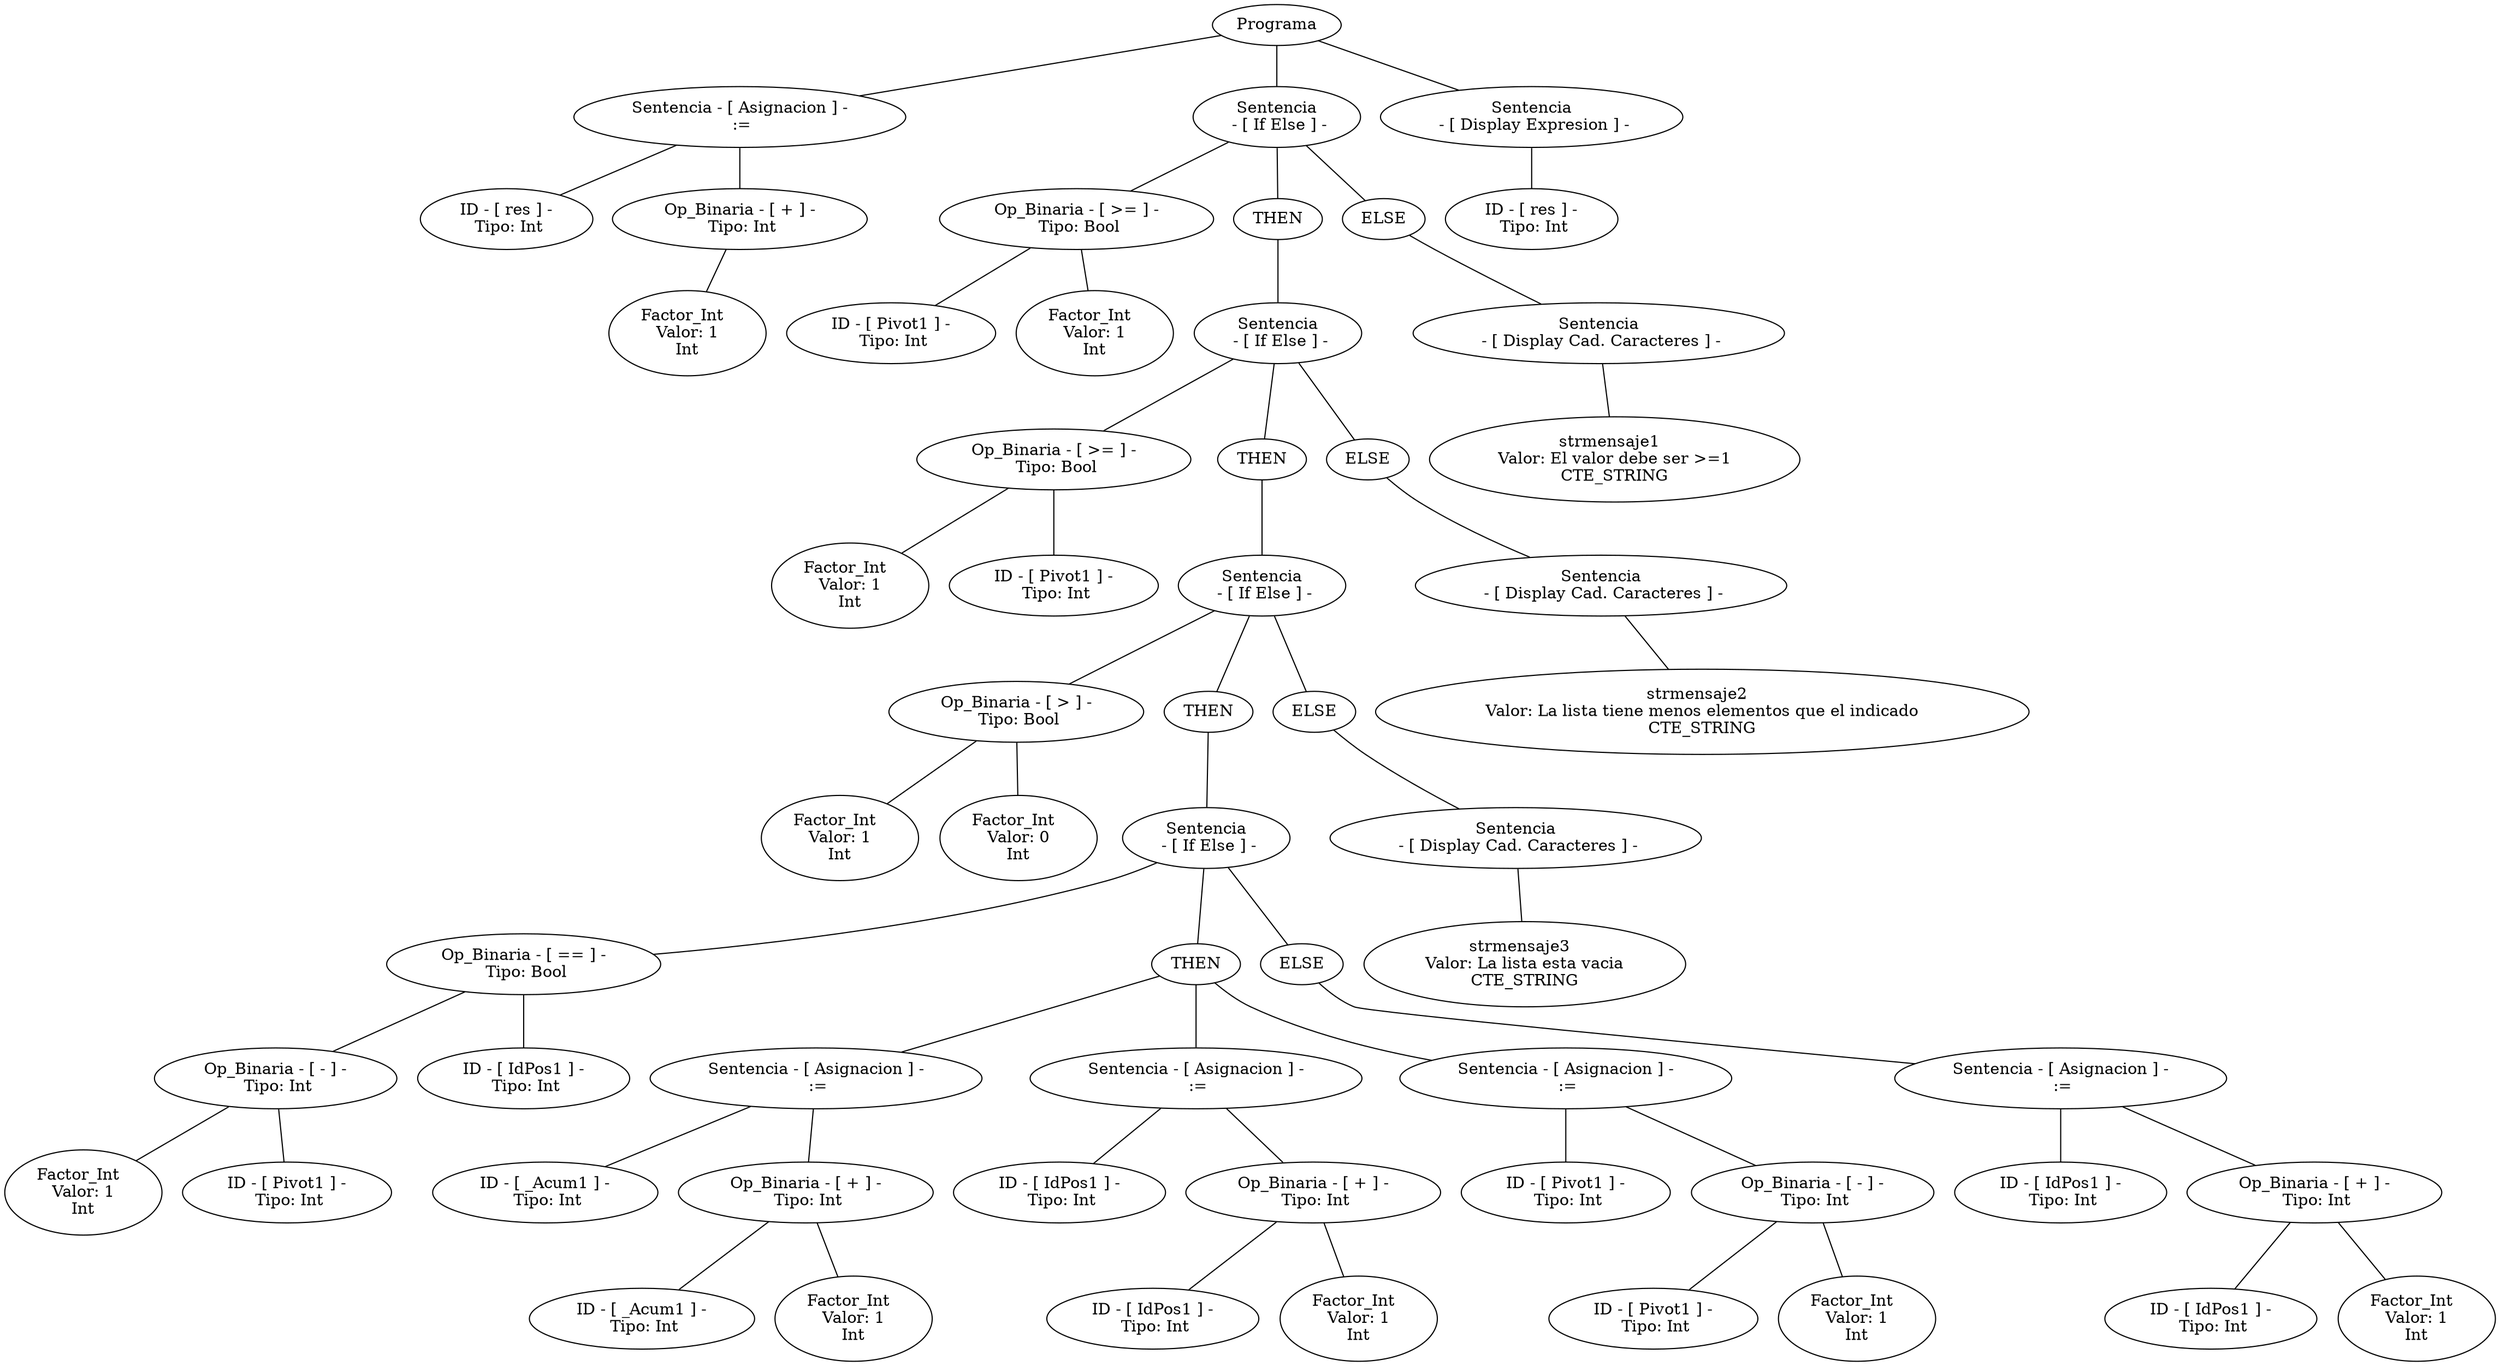graph G {nodo_programa[label="Programa"]
nodo_716849892[label="Sentencia - [ Asignacion ] -
 :="]
nodo_programa--nodo_716849892
nodo_504942545[label=" ID - [ res ] - 
 Tipo: Int"]
nodo_716849892--nodo_504942545
nodo_1187529709[label=" Op_Binaria - [ + ] - 
 Tipo: Int"]
nodo_716849892--nodo_1187529709
nodo_1473869018[label="Sentencia
 - [ If Else ] -"]
nodo_programa--nodo_1473869018
nodo_547811140[label=" Op_Binaria - [ >= ] - 
 Tipo: Bool"]
nodo_1473869018--nodo_547811140
nodo_110713938[label=" ID - [ Pivot1 ] - 
 Tipo: Int"]
nodo_547811140--nodo_110713938
nodo_1588030743[label="Factor_Int  
 Valor: 1 
Int"]
nodo_547811140--nodo_1588030743
nodo_14738690181[label="THEN"]
nodo_1473869018--nodo_14738690181
nodo_1120185789[label="Sentencia
 - [ If Else ] -"]
nodo_14738690181--nodo_1120185789
nodo_1427089006[label=" Op_Binaria - [ >= ] - 
 Tipo: Bool"]
nodo_1120185789--nodo_1427089006
nodo_423103313[label="Factor_Int  
 Valor: 1 
Int"]
nodo_1427089006--nodo_423103313
nodo_2081555124[label=" ID - [ Pivot1 ] - 
 Tipo: Int"]
nodo_1427089006--nodo_2081555124
nodo_11201857891[label="THEN"]
nodo_1120185789--nodo_11201857891
nodo_459071950[label="Sentencia
 - [ If Else ] -"]
nodo_11201857891--nodo_459071950
nodo_868751389[label=" Op_Binaria - [ > ] - 
 Tipo: Bool"]
nodo_459071950--nodo_868751389
nodo_1794375606[label="Factor_Int  
 Valor: 1 
Int"]
nodo_868751389--nodo_1794375606
nodo_102258686[label="Factor_Int  
 Valor: 0 
Int"]
nodo_868751389--nodo_102258686
nodo_4590719501[label="THEN"]
nodo_459071950--nodo_4590719501
nodo_2050393186[label="Sentencia
 - [ If Else ] -"]
nodo_4590719501--nodo_2050393186
nodo_156066761[label=" Op_Binaria - [ == ] - 
 Tipo: Bool"]
nodo_2050393186--nodo_156066761
nodo_2092315417[label=" Op_Binaria - [ - ] - 
 Tipo: Int"]
nodo_156066761--nodo_2092315417
nodo_945110230[label="Factor_Int  
 Valor: 1 
Int"]
nodo_2092315417--nodo_945110230
nodo_1980676650[label=" ID - [ Pivot1 ] - 
 Tipo: Int"]
nodo_2092315417--nodo_1980676650
nodo_348113929[label=" ID - [ IdPos1 ] - 
 Tipo: Int"]
nodo_156066761--nodo_348113929
nodo_20503931861[label="THEN"]
nodo_2050393186--nodo_20503931861
nodo_1499204476[label="Sentencia - [ Asignacion ] -
 :="]
nodo_20503931861--nodo_1499204476
nodo_1216233229[label=" ID - [ _Acum1 ] - 
 Tipo: Int"]
nodo_1499204476--nodo_1216233229
nodo_1268913090[label=" Op_Binaria - [ + ] - 
 Tipo: Int"]
nodo_1499204476--nodo_1268913090
nodo_555176251[label=" ID - [ _Acum1 ] - 
 Tipo: Int"]
nodo_1268913090--nodo_555176251
nodo_1081524910[label="Factor_Int  
 Valor: 1 
Int"]
nodo_1268913090--nodo_1081524910
nodo_413772174[label="Sentencia - [ Asignacion ] -
 :="]
nodo_20503931861--nodo_413772174
nodo_555121601[label=" ID - [ IdPos1 ] - 
 Tipo: Int"]
nodo_413772174--nodo_555121601
nodo_2062630946[label=" Op_Binaria - [ + ] - 
 Tipo: Int"]
nodo_413772174--nodo_2062630946
nodo_1635010766[label=" ID - [ IdPos1 ] - 
 Tipo: Int"]
nodo_2062630946--nodo_1635010766
nodo_885287095[label="Factor_Int  
 Valor: 1 
Int"]
nodo_2062630946--nodo_885287095
nodo_647939485[label="Sentencia - [ Asignacion ] -
 :="]
nodo_20503931861--nodo_647939485
nodo_1444831548[label=" ID - [ Pivot1 ] - 
 Tipo: Int"]
nodo_647939485--nodo_1444831548
nodo_359620873[label=" Op_Binaria - [ - ] - 
 Tipo: Int"]
nodo_647939485--nodo_359620873
nodo_41497283[label=" ID - [ Pivot1 ] - 
 Tipo: Int"]
nodo_359620873--nodo_41497283
nodo_1377549628[label="Factor_Int  
 Valor: 1 
Int"]
nodo_359620873--nodo_1377549628
nodo_20503931862[label="ELSE"]
nodo_2050393186--nodo_20503931862
nodo_2007572930[label="Sentencia - [ Asignacion ] -
 :="]
nodo_20503931862--nodo_2007572930
nodo_429945111[label=" ID - [ IdPos1 ] - 
 Tipo: Int"]
nodo_2007572930--nodo_429945111
nodo_1376036810[label=" Op_Binaria - [ + ] - 
 Tipo: Int"]
nodo_2007572930--nodo_1376036810
nodo_1568215787[label=" ID - [ IdPos1 ] - 
 Tipo: Int"]
nodo_1376036810--nodo_1568215787
nodo_1667272631[label="Factor_Int  
 Valor: 1 
Int"]
nodo_1376036810--nodo_1667272631
nodo_4590719502[label="ELSE"]
nodo_459071950--nodo_4590719502
nodo_2043834885[label="Sentencia
 - [ Display Cad. Caracteres ] -"]
nodo_4590719502--nodo_2043834885
nodo_236957698[label="strmensaje3  
 Valor: La lista esta vacia 
CTE_STRING"]
nodo_2043834885--nodo_236957698
nodo_11201857892[label="ELSE"]
nodo_1120185789--nodo_11201857892
nodo_459539808[label="Sentencia
 - [ Display Cad. Caracteres ] -"]
nodo_11201857892--nodo_459539808
nodo_2090740876[label="strmensaje2  
 Valor: La lista tiene menos elementos que el indicado 
CTE_STRING"]
nodo_459539808--nodo_2090740876
nodo_14738690182[label="ELSE"]
nodo_1473869018--nodo_14738690182
nodo_372648768[label="Sentencia
 - [ Display Cad. Caracteres ] -"]
nodo_14738690182--nodo_372648768
nodo_1708791332[label="strmensaje1  
 Valor: El valor debe ser >=1 
CTE_STRING"]
nodo_372648768--nodo_1708791332
nodo_1206660229[label="Factor_Int  
 Valor: 1 
Int"]
nodo_1187529709--nodo_1206660229
nodo_410574152[label="Sentencia
 - [ Display Expresion ] -"]
nodo_programa--nodo_410574152
nodo_981838298[label=" ID - [ res ] - 
 Tipo: Int"]
nodo_410574152--nodo_981838298
}

